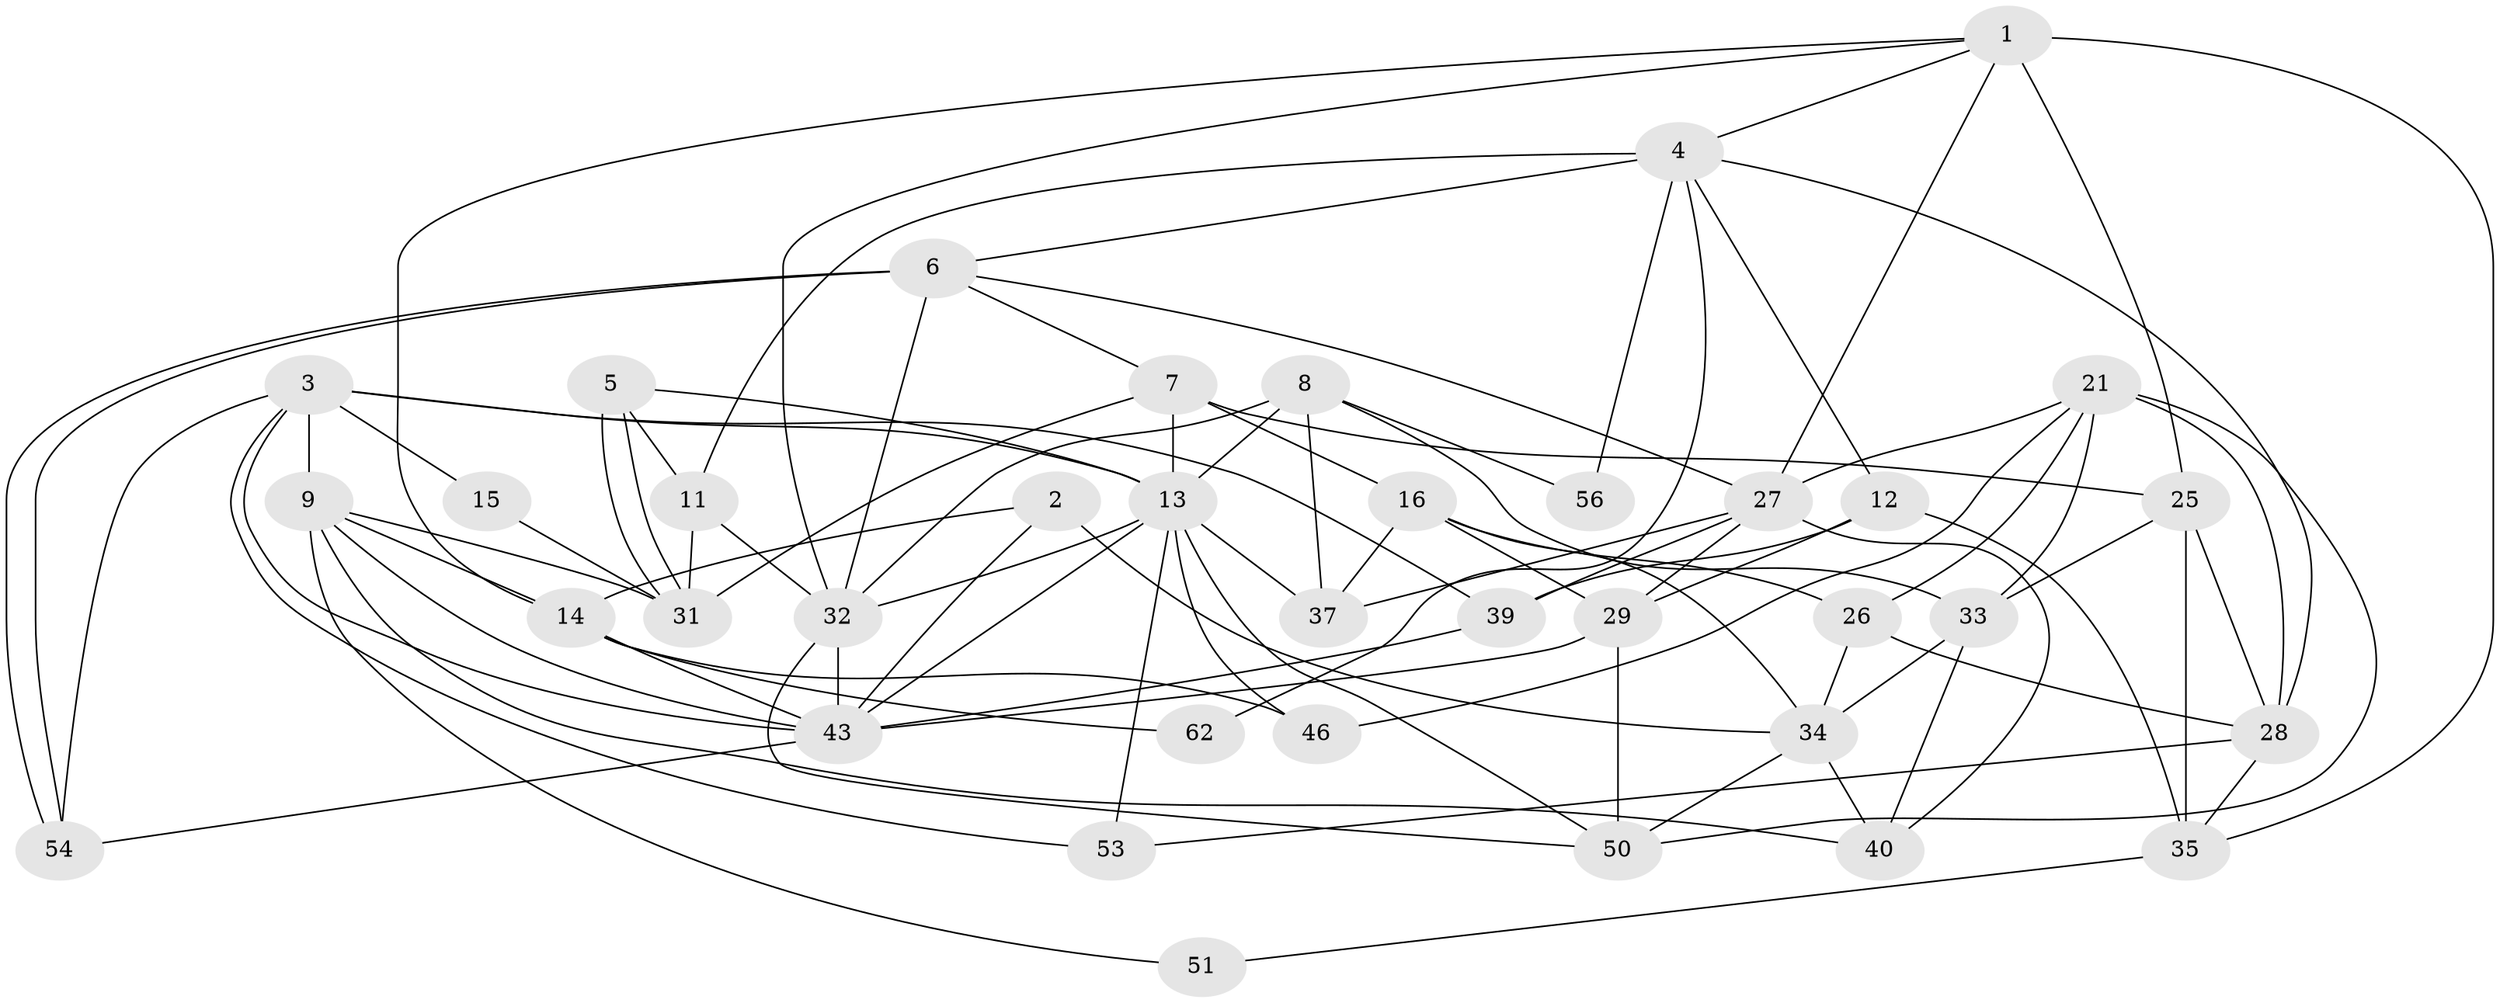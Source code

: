 // Generated by graph-tools (version 1.1) at 2025/23/03/03/25 07:23:57]
// undirected, 37 vertices, 92 edges
graph export_dot {
graph [start="1"]
  node [color=gray90,style=filled];
  1 [super="+18"];
  2 [super="+19"];
  3 [super="+59"];
  4 [super="+24"];
  5;
  6 [super="+10"];
  7 [super="+22"];
  8 [super="+57"];
  9 [super="+58"];
  11 [super="+17"];
  12 [super="+23"];
  13 [super="+45"];
  14 [super="+60"];
  15;
  16 [super="+20"];
  21 [super="+55"];
  25 [super="+30"];
  26;
  27 [super="+47"];
  28 [super="+48"];
  29 [super="+42"];
  31 [super="+44"];
  32 [super="+49"];
  33 [super="+36"];
  34 [super="+41"];
  35 [super="+38"];
  37;
  39 [super="+52"];
  40;
  43 [super="+61"];
  46;
  50;
  51;
  53;
  54;
  56;
  62;
  1 -- 4;
  1 -- 35;
  1 -- 25 [weight=2];
  1 -- 27;
  1 -- 32;
  1 -- 14;
  2 -- 14;
  2 -- 43;
  2 -- 34;
  3 -- 15;
  3 -- 39 [weight=2];
  3 -- 13;
  3 -- 43;
  3 -- 53;
  3 -- 54;
  3 -- 9;
  4 -- 62 [weight=2];
  4 -- 56;
  4 -- 28;
  4 -- 6;
  4 -- 11;
  4 -- 12;
  5 -- 31;
  5 -- 31;
  5 -- 13;
  5 -- 11;
  6 -- 32 [weight=2];
  6 -- 54;
  6 -- 54;
  6 -- 7;
  6 -- 27;
  7 -- 13;
  7 -- 31;
  7 -- 16;
  7 -- 25;
  8 -- 37;
  8 -- 32 [weight=2];
  8 -- 33;
  8 -- 56;
  8 -- 13;
  9 -- 40;
  9 -- 51;
  9 -- 43;
  9 -- 14;
  9 -- 31;
  11 -- 31;
  11 -- 32;
  12 -- 29;
  12 -- 35;
  12 -- 39;
  13 -- 43;
  13 -- 53;
  13 -- 46;
  13 -- 32;
  13 -- 50;
  13 -- 37;
  14 -- 62;
  14 -- 46;
  14 -- 43;
  15 -- 31;
  16 -- 34;
  16 -- 37;
  16 -- 26;
  16 -- 29;
  21 -- 26 [weight=2];
  21 -- 50;
  21 -- 27;
  21 -- 28;
  21 -- 46;
  21 -- 33;
  25 -- 33;
  25 -- 35;
  25 -- 28;
  26 -- 34;
  26 -- 28;
  27 -- 29;
  27 -- 37;
  27 -- 40;
  27 -- 39 [weight=2];
  28 -- 53;
  28 -- 35;
  29 -- 50;
  29 -- 43;
  32 -- 43;
  32 -- 50;
  33 -- 40;
  33 -- 34;
  34 -- 40;
  34 -- 50;
  35 -- 51;
  39 -- 43;
  43 -- 54;
}
